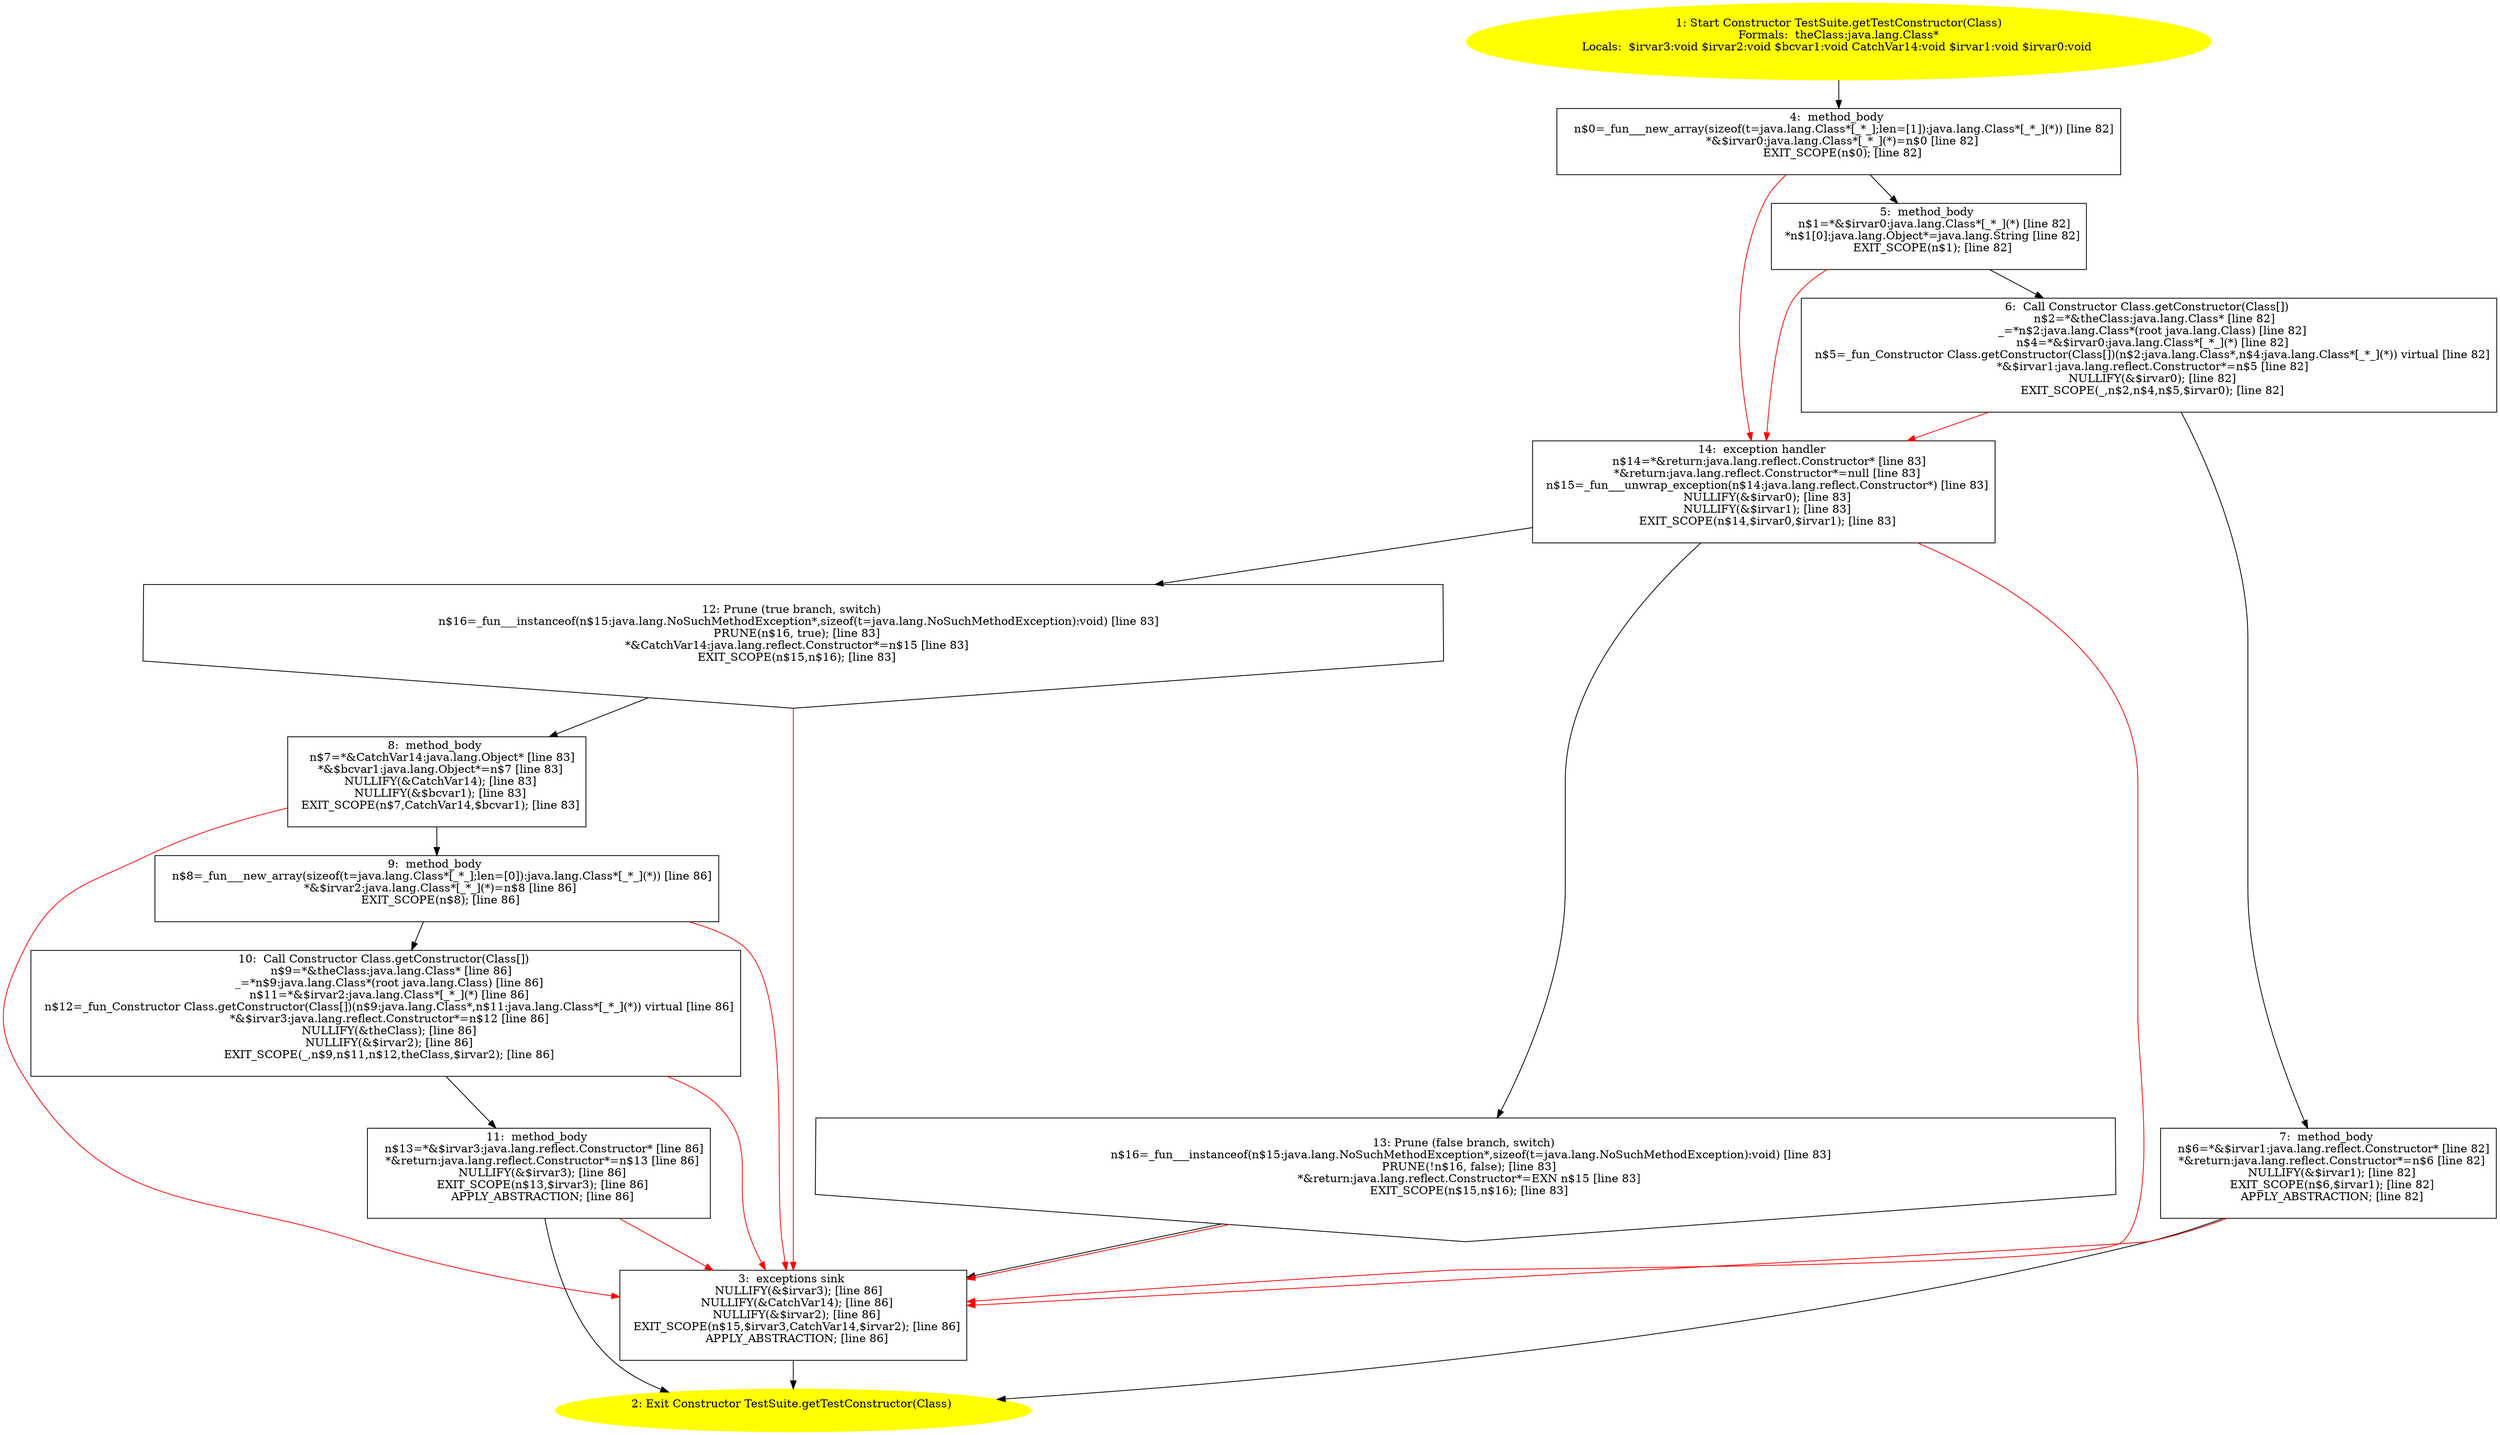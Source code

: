 /* @generated */
digraph cfg {
"junit.framework.TestSuite.getTestConstructor(java.lang.Class):java.lang.reflect.Constructor.93e717bae1628fddcd854effbdf59fdc_1" [label="1: Start Constructor TestSuite.getTestConstructor(Class)\nFormals:  theClass:java.lang.Class*\nLocals:  $irvar3:void $irvar2:void $bcvar1:void CatchVar14:void $irvar1:void $irvar0:void \n  " color=yellow style=filled]
	

	 "junit.framework.TestSuite.getTestConstructor(java.lang.Class):java.lang.reflect.Constructor.93e717bae1628fddcd854effbdf59fdc_1" -> "junit.framework.TestSuite.getTestConstructor(java.lang.Class):java.lang.reflect.Constructor.93e717bae1628fddcd854effbdf59fdc_4" ;
"junit.framework.TestSuite.getTestConstructor(java.lang.Class):java.lang.reflect.Constructor.93e717bae1628fddcd854effbdf59fdc_2" [label="2: Exit Constructor TestSuite.getTestConstructor(Class) \n  " color=yellow style=filled]
	

"junit.framework.TestSuite.getTestConstructor(java.lang.Class):java.lang.reflect.Constructor.93e717bae1628fddcd854effbdf59fdc_3" [label="3:  exceptions sink \n   NULLIFY(&$irvar3); [line 86]\n  NULLIFY(&CatchVar14); [line 86]\n  NULLIFY(&$irvar2); [line 86]\n  EXIT_SCOPE(n$15,$irvar3,CatchVar14,$irvar2); [line 86]\n  APPLY_ABSTRACTION; [line 86]\n " shape="box"]
	

	 "junit.framework.TestSuite.getTestConstructor(java.lang.Class):java.lang.reflect.Constructor.93e717bae1628fddcd854effbdf59fdc_3" -> "junit.framework.TestSuite.getTestConstructor(java.lang.Class):java.lang.reflect.Constructor.93e717bae1628fddcd854effbdf59fdc_2" ;
"junit.framework.TestSuite.getTestConstructor(java.lang.Class):java.lang.reflect.Constructor.93e717bae1628fddcd854effbdf59fdc_4" [label="4:  method_body \n   n$0=_fun___new_array(sizeof(t=java.lang.Class*[_*_];len=[1]):java.lang.Class*[_*_](*)) [line 82]\n  *&$irvar0:java.lang.Class*[_*_](*)=n$0 [line 82]\n  EXIT_SCOPE(n$0); [line 82]\n " shape="box"]
	

	 "junit.framework.TestSuite.getTestConstructor(java.lang.Class):java.lang.reflect.Constructor.93e717bae1628fddcd854effbdf59fdc_4" -> "junit.framework.TestSuite.getTestConstructor(java.lang.Class):java.lang.reflect.Constructor.93e717bae1628fddcd854effbdf59fdc_5" ;
	 "junit.framework.TestSuite.getTestConstructor(java.lang.Class):java.lang.reflect.Constructor.93e717bae1628fddcd854effbdf59fdc_4" -> "junit.framework.TestSuite.getTestConstructor(java.lang.Class):java.lang.reflect.Constructor.93e717bae1628fddcd854effbdf59fdc_14" [color="red" ];
"junit.framework.TestSuite.getTestConstructor(java.lang.Class):java.lang.reflect.Constructor.93e717bae1628fddcd854effbdf59fdc_5" [label="5:  method_body \n   n$1=*&$irvar0:java.lang.Class*[_*_](*) [line 82]\n  *n$1[0]:java.lang.Object*=java.lang.String [line 82]\n  EXIT_SCOPE(n$1); [line 82]\n " shape="box"]
	

	 "junit.framework.TestSuite.getTestConstructor(java.lang.Class):java.lang.reflect.Constructor.93e717bae1628fddcd854effbdf59fdc_5" -> "junit.framework.TestSuite.getTestConstructor(java.lang.Class):java.lang.reflect.Constructor.93e717bae1628fddcd854effbdf59fdc_6" ;
	 "junit.framework.TestSuite.getTestConstructor(java.lang.Class):java.lang.reflect.Constructor.93e717bae1628fddcd854effbdf59fdc_5" -> "junit.framework.TestSuite.getTestConstructor(java.lang.Class):java.lang.reflect.Constructor.93e717bae1628fddcd854effbdf59fdc_14" [color="red" ];
"junit.framework.TestSuite.getTestConstructor(java.lang.Class):java.lang.reflect.Constructor.93e717bae1628fddcd854effbdf59fdc_6" [label="6:  Call Constructor Class.getConstructor(Class[]) \n   n$2=*&theClass:java.lang.Class* [line 82]\n  _=*n$2:java.lang.Class*(root java.lang.Class) [line 82]\n  n$4=*&$irvar0:java.lang.Class*[_*_](*) [line 82]\n  n$5=_fun_Constructor Class.getConstructor(Class[])(n$2:java.lang.Class*,n$4:java.lang.Class*[_*_](*)) virtual [line 82]\n  *&$irvar1:java.lang.reflect.Constructor*=n$5 [line 82]\n  NULLIFY(&$irvar0); [line 82]\n  EXIT_SCOPE(_,n$2,n$4,n$5,$irvar0); [line 82]\n " shape="box"]
	

	 "junit.framework.TestSuite.getTestConstructor(java.lang.Class):java.lang.reflect.Constructor.93e717bae1628fddcd854effbdf59fdc_6" -> "junit.framework.TestSuite.getTestConstructor(java.lang.Class):java.lang.reflect.Constructor.93e717bae1628fddcd854effbdf59fdc_7" ;
	 "junit.framework.TestSuite.getTestConstructor(java.lang.Class):java.lang.reflect.Constructor.93e717bae1628fddcd854effbdf59fdc_6" -> "junit.framework.TestSuite.getTestConstructor(java.lang.Class):java.lang.reflect.Constructor.93e717bae1628fddcd854effbdf59fdc_14" [color="red" ];
"junit.framework.TestSuite.getTestConstructor(java.lang.Class):java.lang.reflect.Constructor.93e717bae1628fddcd854effbdf59fdc_7" [label="7:  method_body \n   n$6=*&$irvar1:java.lang.reflect.Constructor* [line 82]\n  *&return:java.lang.reflect.Constructor*=n$6 [line 82]\n  NULLIFY(&$irvar1); [line 82]\n  EXIT_SCOPE(n$6,$irvar1); [line 82]\n  APPLY_ABSTRACTION; [line 82]\n " shape="box"]
	

	 "junit.framework.TestSuite.getTestConstructor(java.lang.Class):java.lang.reflect.Constructor.93e717bae1628fddcd854effbdf59fdc_7" -> "junit.framework.TestSuite.getTestConstructor(java.lang.Class):java.lang.reflect.Constructor.93e717bae1628fddcd854effbdf59fdc_2" ;
	 "junit.framework.TestSuite.getTestConstructor(java.lang.Class):java.lang.reflect.Constructor.93e717bae1628fddcd854effbdf59fdc_7" -> "junit.framework.TestSuite.getTestConstructor(java.lang.Class):java.lang.reflect.Constructor.93e717bae1628fddcd854effbdf59fdc_3" [color="red" ];
"junit.framework.TestSuite.getTestConstructor(java.lang.Class):java.lang.reflect.Constructor.93e717bae1628fddcd854effbdf59fdc_8" [label="8:  method_body \n   n$7=*&CatchVar14:java.lang.Object* [line 83]\n  *&$bcvar1:java.lang.Object*=n$7 [line 83]\n  NULLIFY(&CatchVar14); [line 83]\n  NULLIFY(&$bcvar1); [line 83]\n  EXIT_SCOPE(n$7,CatchVar14,$bcvar1); [line 83]\n " shape="box"]
	

	 "junit.framework.TestSuite.getTestConstructor(java.lang.Class):java.lang.reflect.Constructor.93e717bae1628fddcd854effbdf59fdc_8" -> "junit.framework.TestSuite.getTestConstructor(java.lang.Class):java.lang.reflect.Constructor.93e717bae1628fddcd854effbdf59fdc_9" ;
	 "junit.framework.TestSuite.getTestConstructor(java.lang.Class):java.lang.reflect.Constructor.93e717bae1628fddcd854effbdf59fdc_8" -> "junit.framework.TestSuite.getTestConstructor(java.lang.Class):java.lang.reflect.Constructor.93e717bae1628fddcd854effbdf59fdc_3" [color="red" ];
"junit.framework.TestSuite.getTestConstructor(java.lang.Class):java.lang.reflect.Constructor.93e717bae1628fddcd854effbdf59fdc_9" [label="9:  method_body \n   n$8=_fun___new_array(sizeof(t=java.lang.Class*[_*_];len=[0]):java.lang.Class*[_*_](*)) [line 86]\n  *&$irvar2:java.lang.Class*[_*_](*)=n$8 [line 86]\n  EXIT_SCOPE(n$8); [line 86]\n " shape="box"]
	

	 "junit.framework.TestSuite.getTestConstructor(java.lang.Class):java.lang.reflect.Constructor.93e717bae1628fddcd854effbdf59fdc_9" -> "junit.framework.TestSuite.getTestConstructor(java.lang.Class):java.lang.reflect.Constructor.93e717bae1628fddcd854effbdf59fdc_10" ;
	 "junit.framework.TestSuite.getTestConstructor(java.lang.Class):java.lang.reflect.Constructor.93e717bae1628fddcd854effbdf59fdc_9" -> "junit.framework.TestSuite.getTestConstructor(java.lang.Class):java.lang.reflect.Constructor.93e717bae1628fddcd854effbdf59fdc_3" [color="red" ];
"junit.framework.TestSuite.getTestConstructor(java.lang.Class):java.lang.reflect.Constructor.93e717bae1628fddcd854effbdf59fdc_10" [label="10:  Call Constructor Class.getConstructor(Class[]) \n   n$9=*&theClass:java.lang.Class* [line 86]\n  _=*n$9:java.lang.Class*(root java.lang.Class) [line 86]\n  n$11=*&$irvar2:java.lang.Class*[_*_](*) [line 86]\n  n$12=_fun_Constructor Class.getConstructor(Class[])(n$9:java.lang.Class*,n$11:java.lang.Class*[_*_](*)) virtual [line 86]\n  *&$irvar3:java.lang.reflect.Constructor*=n$12 [line 86]\n  NULLIFY(&theClass); [line 86]\n  NULLIFY(&$irvar2); [line 86]\n  EXIT_SCOPE(_,n$9,n$11,n$12,theClass,$irvar2); [line 86]\n " shape="box"]
	

	 "junit.framework.TestSuite.getTestConstructor(java.lang.Class):java.lang.reflect.Constructor.93e717bae1628fddcd854effbdf59fdc_10" -> "junit.framework.TestSuite.getTestConstructor(java.lang.Class):java.lang.reflect.Constructor.93e717bae1628fddcd854effbdf59fdc_11" ;
	 "junit.framework.TestSuite.getTestConstructor(java.lang.Class):java.lang.reflect.Constructor.93e717bae1628fddcd854effbdf59fdc_10" -> "junit.framework.TestSuite.getTestConstructor(java.lang.Class):java.lang.reflect.Constructor.93e717bae1628fddcd854effbdf59fdc_3" [color="red" ];
"junit.framework.TestSuite.getTestConstructor(java.lang.Class):java.lang.reflect.Constructor.93e717bae1628fddcd854effbdf59fdc_11" [label="11:  method_body \n   n$13=*&$irvar3:java.lang.reflect.Constructor* [line 86]\n  *&return:java.lang.reflect.Constructor*=n$13 [line 86]\n  NULLIFY(&$irvar3); [line 86]\n  EXIT_SCOPE(n$13,$irvar3); [line 86]\n  APPLY_ABSTRACTION; [line 86]\n " shape="box"]
	

	 "junit.framework.TestSuite.getTestConstructor(java.lang.Class):java.lang.reflect.Constructor.93e717bae1628fddcd854effbdf59fdc_11" -> "junit.framework.TestSuite.getTestConstructor(java.lang.Class):java.lang.reflect.Constructor.93e717bae1628fddcd854effbdf59fdc_2" ;
	 "junit.framework.TestSuite.getTestConstructor(java.lang.Class):java.lang.reflect.Constructor.93e717bae1628fddcd854effbdf59fdc_11" -> "junit.framework.TestSuite.getTestConstructor(java.lang.Class):java.lang.reflect.Constructor.93e717bae1628fddcd854effbdf59fdc_3" [color="red" ];
"junit.framework.TestSuite.getTestConstructor(java.lang.Class):java.lang.reflect.Constructor.93e717bae1628fddcd854effbdf59fdc_12" [label="12: Prune (true branch, switch) \n   n$16=_fun___instanceof(n$15:java.lang.NoSuchMethodException*,sizeof(t=java.lang.NoSuchMethodException):void) [line 83]\n  PRUNE(n$16, true); [line 83]\n  *&CatchVar14:java.lang.reflect.Constructor*=n$15 [line 83]\n  EXIT_SCOPE(n$15,n$16); [line 83]\n " shape="invhouse"]
	

	 "junit.framework.TestSuite.getTestConstructor(java.lang.Class):java.lang.reflect.Constructor.93e717bae1628fddcd854effbdf59fdc_12" -> "junit.framework.TestSuite.getTestConstructor(java.lang.Class):java.lang.reflect.Constructor.93e717bae1628fddcd854effbdf59fdc_8" ;
	 "junit.framework.TestSuite.getTestConstructor(java.lang.Class):java.lang.reflect.Constructor.93e717bae1628fddcd854effbdf59fdc_12" -> "junit.framework.TestSuite.getTestConstructor(java.lang.Class):java.lang.reflect.Constructor.93e717bae1628fddcd854effbdf59fdc_3" [color="red" ];
"junit.framework.TestSuite.getTestConstructor(java.lang.Class):java.lang.reflect.Constructor.93e717bae1628fddcd854effbdf59fdc_13" [label="13: Prune (false branch, switch) \n   n$16=_fun___instanceof(n$15:java.lang.NoSuchMethodException*,sizeof(t=java.lang.NoSuchMethodException):void) [line 83]\n  PRUNE(!n$16, false); [line 83]\n  *&return:java.lang.reflect.Constructor*=EXN n$15 [line 83]\n  EXIT_SCOPE(n$15,n$16); [line 83]\n " shape="invhouse"]
	

	 "junit.framework.TestSuite.getTestConstructor(java.lang.Class):java.lang.reflect.Constructor.93e717bae1628fddcd854effbdf59fdc_13" -> "junit.framework.TestSuite.getTestConstructor(java.lang.Class):java.lang.reflect.Constructor.93e717bae1628fddcd854effbdf59fdc_3" ;
	 "junit.framework.TestSuite.getTestConstructor(java.lang.Class):java.lang.reflect.Constructor.93e717bae1628fddcd854effbdf59fdc_13" -> "junit.framework.TestSuite.getTestConstructor(java.lang.Class):java.lang.reflect.Constructor.93e717bae1628fddcd854effbdf59fdc_3" [color="red" ];
"junit.framework.TestSuite.getTestConstructor(java.lang.Class):java.lang.reflect.Constructor.93e717bae1628fddcd854effbdf59fdc_14" [label="14:  exception handler \n   n$14=*&return:java.lang.reflect.Constructor* [line 83]\n  *&return:java.lang.reflect.Constructor*=null [line 83]\n  n$15=_fun___unwrap_exception(n$14:java.lang.reflect.Constructor*) [line 83]\n  NULLIFY(&$irvar0); [line 83]\n  NULLIFY(&$irvar1); [line 83]\n  EXIT_SCOPE(n$14,$irvar0,$irvar1); [line 83]\n " shape="box"]
	

	 "junit.framework.TestSuite.getTestConstructor(java.lang.Class):java.lang.reflect.Constructor.93e717bae1628fddcd854effbdf59fdc_14" -> "junit.framework.TestSuite.getTestConstructor(java.lang.Class):java.lang.reflect.Constructor.93e717bae1628fddcd854effbdf59fdc_12" ;
	 "junit.framework.TestSuite.getTestConstructor(java.lang.Class):java.lang.reflect.Constructor.93e717bae1628fddcd854effbdf59fdc_14" -> "junit.framework.TestSuite.getTestConstructor(java.lang.Class):java.lang.reflect.Constructor.93e717bae1628fddcd854effbdf59fdc_13" ;
	 "junit.framework.TestSuite.getTestConstructor(java.lang.Class):java.lang.reflect.Constructor.93e717bae1628fddcd854effbdf59fdc_14" -> "junit.framework.TestSuite.getTestConstructor(java.lang.Class):java.lang.reflect.Constructor.93e717bae1628fddcd854effbdf59fdc_3" [color="red" ];
}
